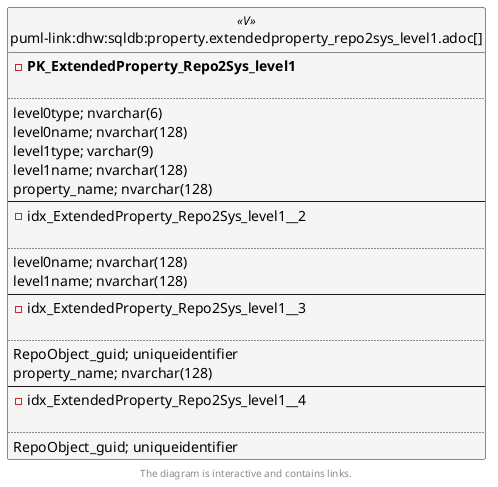 @startuml
left to right direction
'top to bottom direction
hide circle
'avoide "." issues:
set namespaceSeparator none


skinparam class {
  BackgroundColor White
  BackgroundColor<<FN>> Yellow
  BackgroundColor<<FS>> Yellow
  BackgroundColor<<FT>> LightGray
  BackgroundColor<<IF>> Yellow
  BackgroundColor<<IS>> Yellow
  BackgroundColor<<P>> Aqua
  BackgroundColor<<PC>> Aqua
  BackgroundColor<<SN>> Yellow
  BackgroundColor<<SO>> SlateBlue
  BackgroundColor<<TF>> LightGray
  BackgroundColor<<TR>> Tomato
  BackgroundColor<<U>> White
  BackgroundColor<<V>> WhiteSmoke
  BackgroundColor<<X>> Aqua
  BackgroundColor<<external>> AliceBlue
}


entity "puml-link:dhw:sqldb:property.extendedproperty_repo2sys_level1.adoc[]" as property.ExtendedProperty_Repo2Sys_level1 << V >> {
- **PK_ExtendedProperty_Repo2Sys_level1**

..
level0type; nvarchar(6)
level0name; nvarchar(128)
level1type; varchar(9)
level1name; nvarchar(128)
property_name; nvarchar(128)
--
- idx_ExtendedProperty_Repo2Sys_level1__2

..
level0name; nvarchar(128)
level1name; nvarchar(128)
--
- idx_ExtendedProperty_Repo2Sys_level1__3

..
RepoObject_guid; uniqueidentifier
property_name; nvarchar(128)
--
- idx_ExtendedProperty_Repo2Sys_level1__4

..
RepoObject_guid; uniqueidentifier
}

footer The diagram is interactive and contains links.
@enduml

